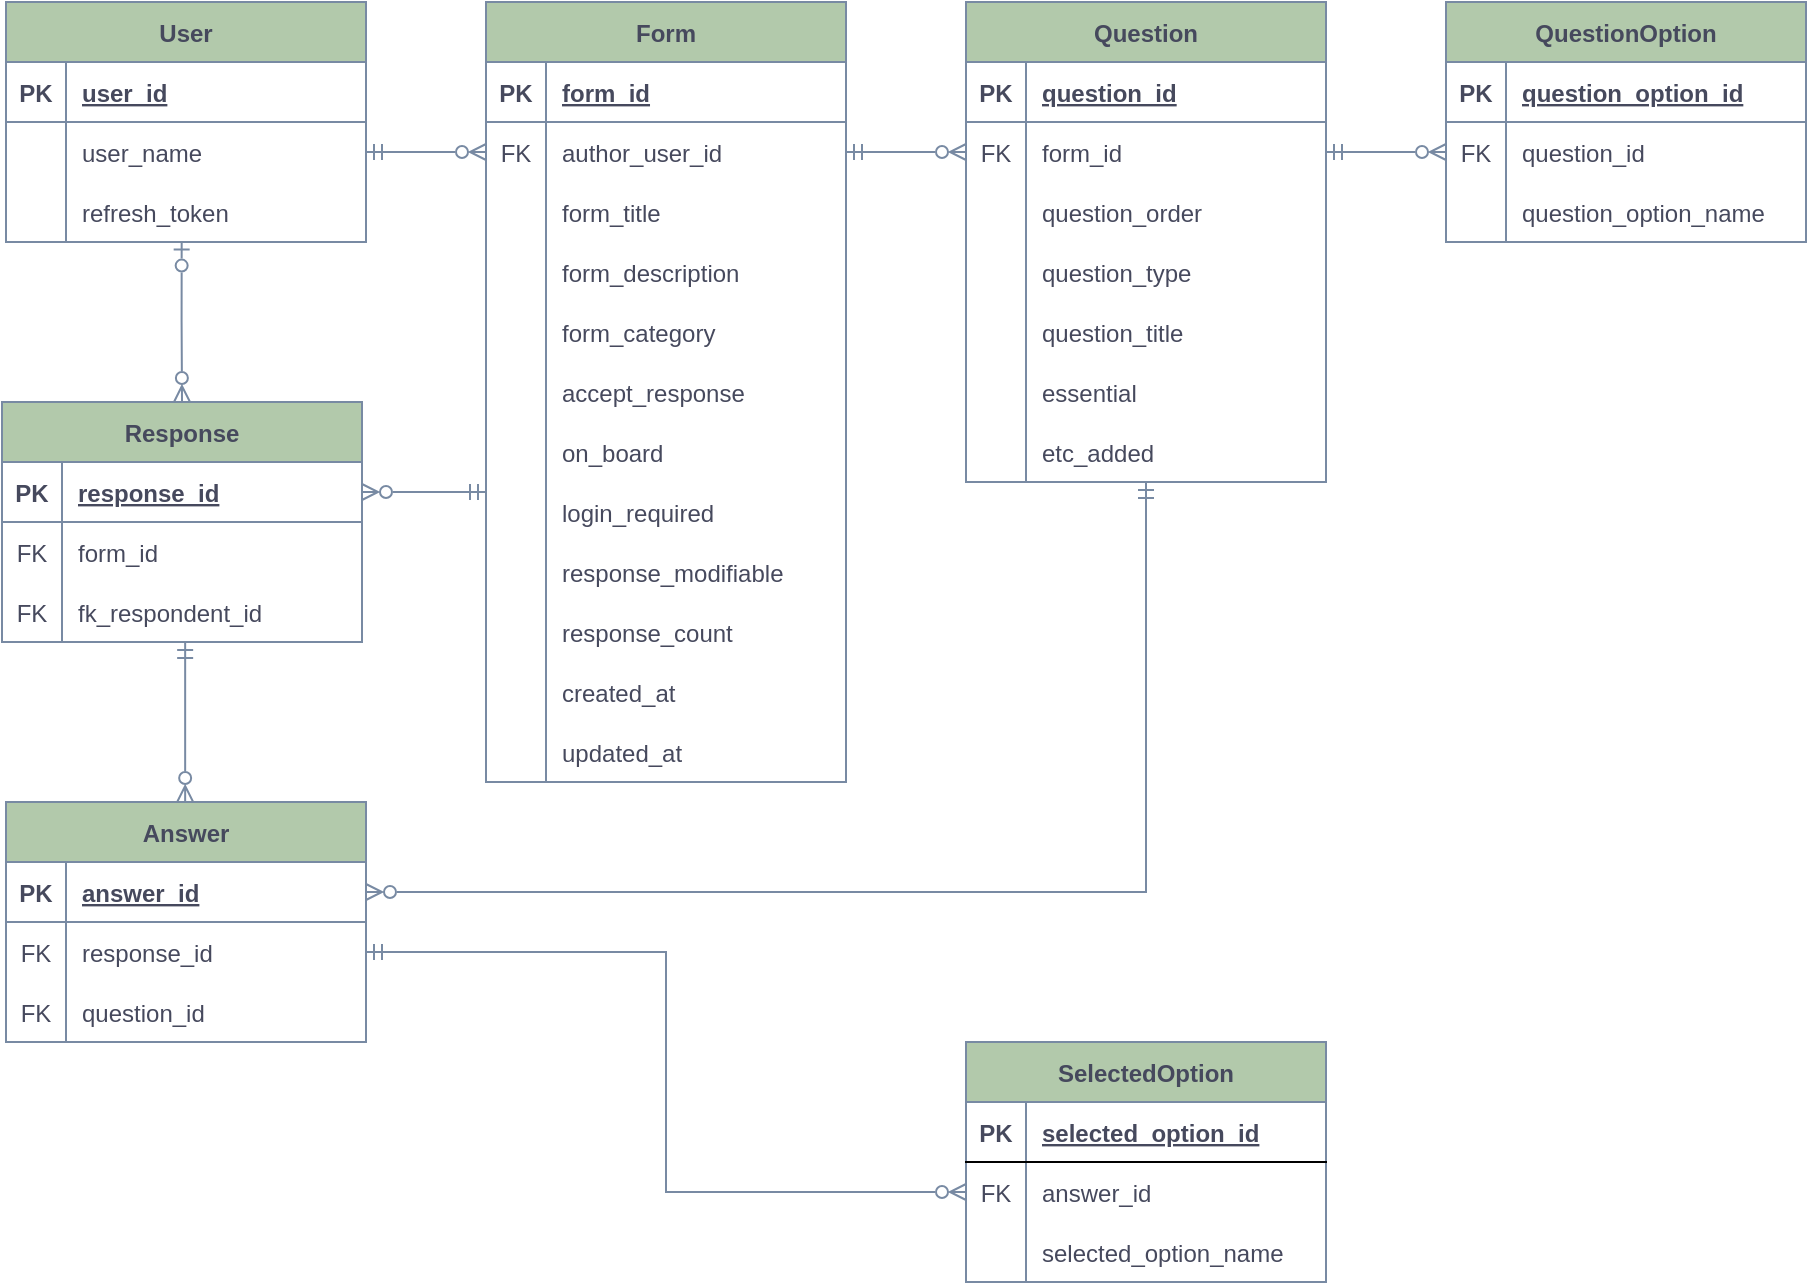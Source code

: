 <mxfile version="20.8.20" type="github">
  <diagram name="Page-1" id="2ca16b54-16f6-2749-3443-fa8db7711227">
    <mxGraphModel dx="1362" dy="775" grid="1" gridSize="10" guides="1" tooltips="1" connect="1" arrows="1" fold="1" page="1" pageScale="1" pageWidth="1100" pageHeight="850" background="none" math="0" shadow="0">
      <root>
        <mxCell id="0" />
        <mxCell id="1" parent="0" />
        <mxCell id="H4lN4WxJACJM9qVVVF7Y-41" value="User" style="shape=table;startSize=30;container=1;collapsible=1;childLayout=tableLayout;fixedRows=1;rowLines=0;fontStyle=1;align=center;resizeLast=1;strokeColor=#788AA3;fontColor=#46495D;fillColor=#B2C9AB;labelBackgroundColor=none;" parent="1" vertex="1">
          <mxGeometry x="40" y="40" width="180" height="120" as="geometry" />
        </mxCell>
        <mxCell id="H4lN4WxJACJM9qVVVF7Y-42" value="" style="shape=tableRow;horizontal=0;startSize=0;swimlaneHead=0;swimlaneBody=0;fillColor=none;collapsible=0;dropTarget=0;points=[[0,0.5],[1,0.5]];portConstraint=eastwest;top=0;left=0;right=0;bottom=1;strokeColor=#788AA3;fontColor=#46495D;labelBackgroundColor=none;" parent="H4lN4WxJACJM9qVVVF7Y-41" vertex="1">
          <mxGeometry y="30" width="180" height="30" as="geometry" />
        </mxCell>
        <mxCell id="H4lN4WxJACJM9qVVVF7Y-43" value="PK" style="shape=partialRectangle;connectable=0;fillColor=none;top=0;left=0;bottom=0;right=0;fontStyle=1;overflow=hidden;strokeColor=#788AA3;fontColor=#46495D;labelBackgroundColor=none;" parent="H4lN4WxJACJM9qVVVF7Y-42" vertex="1">
          <mxGeometry width="30" height="30" as="geometry">
            <mxRectangle width="30" height="30" as="alternateBounds" />
          </mxGeometry>
        </mxCell>
        <mxCell id="H4lN4WxJACJM9qVVVF7Y-44" value="user_id" style="shape=partialRectangle;connectable=0;fillColor=none;top=0;left=0;bottom=0;right=0;align=left;spacingLeft=6;fontStyle=5;overflow=hidden;strokeColor=#788AA3;fontColor=#46495D;labelBackgroundColor=none;" parent="H4lN4WxJACJM9qVVVF7Y-42" vertex="1">
          <mxGeometry x="30" width="150" height="30" as="geometry">
            <mxRectangle width="150" height="30" as="alternateBounds" />
          </mxGeometry>
        </mxCell>
        <mxCell id="H4lN4WxJACJM9qVVVF7Y-45" value="" style="shape=tableRow;horizontal=0;startSize=0;swimlaneHead=0;swimlaneBody=0;fillColor=none;collapsible=0;dropTarget=0;points=[[0,0.5],[1,0.5]];portConstraint=eastwest;top=0;left=0;right=0;bottom=0;strokeColor=#788AA3;fontColor=#46495D;labelBackgroundColor=none;" parent="H4lN4WxJACJM9qVVVF7Y-41" vertex="1">
          <mxGeometry y="60" width="180" height="30" as="geometry" />
        </mxCell>
        <mxCell id="H4lN4WxJACJM9qVVVF7Y-46" value="" style="shape=partialRectangle;connectable=0;fillColor=none;top=0;left=0;bottom=0;right=0;editable=1;overflow=hidden;strokeColor=#788AA3;fontColor=#46495D;labelBackgroundColor=none;" parent="H4lN4WxJACJM9qVVVF7Y-45" vertex="1">
          <mxGeometry width="30" height="30" as="geometry">
            <mxRectangle width="30" height="30" as="alternateBounds" />
          </mxGeometry>
        </mxCell>
        <mxCell id="H4lN4WxJACJM9qVVVF7Y-47" value="user_name" style="shape=partialRectangle;connectable=0;fillColor=none;top=0;left=0;bottom=0;right=0;align=left;spacingLeft=6;overflow=hidden;strokeColor=#788AA3;fontColor=#46495D;labelBackgroundColor=none;" parent="H4lN4WxJACJM9qVVVF7Y-45" vertex="1">
          <mxGeometry x="30" width="150" height="30" as="geometry">
            <mxRectangle width="150" height="30" as="alternateBounds" />
          </mxGeometry>
        </mxCell>
        <mxCell id="H4lN4WxJACJM9qVVVF7Y-48" value="" style="shape=tableRow;horizontal=0;startSize=0;swimlaneHead=0;swimlaneBody=0;fillColor=none;collapsible=0;dropTarget=0;points=[[0,0.5],[1,0.5]];portConstraint=eastwest;top=0;left=0;right=0;bottom=0;strokeColor=#788AA3;fontColor=#46495D;labelBackgroundColor=none;" parent="H4lN4WxJACJM9qVVVF7Y-41" vertex="1">
          <mxGeometry y="90" width="180" height="30" as="geometry" />
        </mxCell>
        <mxCell id="H4lN4WxJACJM9qVVVF7Y-49" value="" style="shape=partialRectangle;connectable=0;fillColor=none;top=0;left=0;bottom=0;right=0;editable=1;overflow=hidden;strokeColor=#788AA3;fontColor=#46495D;labelBackgroundColor=none;" parent="H4lN4WxJACJM9qVVVF7Y-48" vertex="1">
          <mxGeometry width="30" height="30" as="geometry">
            <mxRectangle width="30" height="30" as="alternateBounds" />
          </mxGeometry>
        </mxCell>
        <mxCell id="H4lN4WxJACJM9qVVVF7Y-50" value="refresh_token" style="shape=partialRectangle;connectable=0;fillColor=none;top=0;left=0;bottom=0;right=0;align=left;spacingLeft=6;overflow=hidden;strokeColor=#788AA3;fontColor=#46495D;labelBackgroundColor=none;" parent="H4lN4WxJACJM9qVVVF7Y-48" vertex="1">
          <mxGeometry x="30" width="150" height="30" as="geometry">
            <mxRectangle width="150" height="30" as="alternateBounds" />
          </mxGeometry>
        </mxCell>
        <mxCell id="H4lN4WxJACJM9qVVVF7Y-60" value="Form" style="shape=table;startSize=30;container=1;collapsible=1;childLayout=tableLayout;fixedRows=1;rowLines=0;fontStyle=1;align=center;resizeLast=1;strokeColor=#788AA3;fontColor=#46495D;fillColor=#B2C9AB;labelBackgroundColor=none;" parent="1" vertex="1">
          <mxGeometry x="280" y="40" width="180" height="390" as="geometry" />
        </mxCell>
        <mxCell id="H4lN4WxJACJM9qVVVF7Y-61" value="" style="shape=tableRow;horizontal=0;startSize=0;swimlaneHead=0;swimlaneBody=0;fillColor=none;collapsible=0;dropTarget=0;points=[[0,0.5],[1,0.5]];portConstraint=eastwest;top=0;left=0;right=0;bottom=1;strokeColor=#788AA3;fontColor=#46495D;labelBackgroundColor=none;" parent="H4lN4WxJACJM9qVVVF7Y-60" vertex="1">
          <mxGeometry y="30" width="180" height="30" as="geometry" />
        </mxCell>
        <mxCell id="H4lN4WxJACJM9qVVVF7Y-62" value="PK" style="shape=partialRectangle;connectable=0;fillColor=none;top=0;left=0;bottom=0;right=0;fontStyle=1;overflow=hidden;strokeColor=#788AA3;fontColor=#46495D;labelBackgroundColor=none;" parent="H4lN4WxJACJM9qVVVF7Y-61" vertex="1">
          <mxGeometry width="30" height="30" as="geometry">
            <mxRectangle width="30" height="30" as="alternateBounds" />
          </mxGeometry>
        </mxCell>
        <mxCell id="H4lN4WxJACJM9qVVVF7Y-63" value="form_id" style="shape=partialRectangle;connectable=0;fillColor=none;top=0;left=0;bottom=0;right=0;align=left;spacingLeft=6;fontStyle=5;overflow=hidden;strokeColor=#788AA3;fontColor=#46495D;labelBackgroundColor=none;" parent="H4lN4WxJACJM9qVVVF7Y-61" vertex="1">
          <mxGeometry x="30" width="150" height="30" as="geometry">
            <mxRectangle width="150" height="30" as="alternateBounds" />
          </mxGeometry>
        </mxCell>
        <mxCell id="H4lN4WxJACJM9qVVVF7Y-64" value="" style="shape=tableRow;horizontal=0;startSize=0;swimlaneHead=0;swimlaneBody=0;fillColor=none;collapsible=0;dropTarget=0;points=[[0,0.5],[1,0.5]];portConstraint=eastwest;top=0;left=0;right=0;bottom=0;strokeColor=#788AA3;fontColor=#46495D;labelBackgroundColor=none;" parent="H4lN4WxJACJM9qVVVF7Y-60" vertex="1">
          <mxGeometry y="60" width="180" height="30" as="geometry" />
        </mxCell>
        <mxCell id="H4lN4WxJACJM9qVVVF7Y-65" value="FK" style="shape=partialRectangle;connectable=0;fillColor=none;top=0;left=0;bottom=0;right=0;editable=1;overflow=hidden;strokeColor=#788AA3;fontColor=#46495D;labelBackgroundColor=none;" parent="H4lN4WxJACJM9qVVVF7Y-64" vertex="1">
          <mxGeometry width="30" height="30" as="geometry">
            <mxRectangle width="30" height="30" as="alternateBounds" />
          </mxGeometry>
        </mxCell>
        <mxCell id="H4lN4WxJACJM9qVVVF7Y-66" value="author_user_id" style="shape=partialRectangle;connectable=0;fillColor=none;top=0;left=0;bottom=0;right=0;align=left;spacingLeft=6;overflow=hidden;strokeColor=#788AA3;fontColor=#46495D;labelBackgroundColor=none;" parent="H4lN4WxJACJM9qVVVF7Y-64" vertex="1">
          <mxGeometry x="30" width="150" height="30" as="geometry">
            <mxRectangle width="150" height="30" as="alternateBounds" />
          </mxGeometry>
        </mxCell>
        <mxCell id="H4lN4WxJACJM9qVVVF7Y-67" value="" style="shape=tableRow;horizontal=0;startSize=0;swimlaneHead=0;swimlaneBody=0;fillColor=none;collapsible=0;dropTarget=0;points=[[0,0.5],[1,0.5]];portConstraint=eastwest;top=0;left=0;right=0;bottom=0;strokeColor=#788AA3;fontColor=#46495D;labelBackgroundColor=none;" parent="H4lN4WxJACJM9qVVVF7Y-60" vertex="1">
          <mxGeometry y="90" width="180" height="30" as="geometry" />
        </mxCell>
        <mxCell id="H4lN4WxJACJM9qVVVF7Y-68" value="" style="shape=partialRectangle;connectable=0;fillColor=none;top=0;left=0;bottom=0;right=0;editable=1;overflow=hidden;strokeColor=#788AA3;fontColor=#46495D;labelBackgroundColor=none;" parent="H4lN4WxJACJM9qVVVF7Y-67" vertex="1">
          <mxGeometry width="30" height="30" as="geometry">
            <mxRectangle width="30" height="30" as="alternateBounds" />
          </mxGeometry>
        </mxCell>
        <mxCell id="H4lN4WxJACJM9qVVVF7Y-69" value="form_title" style="shape=partialRectangle;connectable=0;fillColor=none;top=0;left=0;bottom=0;right=0;align=left;spacingLeft=6;overflow=hidden;strokeColor=#788AA3;fontColor=#46495D;labelBackgroundColor=none;" parent="H4lN4WxJACJM9qVVVF7Y-67" vertex="1">
          <mxGeometry x="30" width="150" height="30" as="geometry">
            <mxRectangle width="150" height="30" as="alternateBounds" />
          </mxGeometry>
        </mxCell>
        <mxCell id="H4lN4WxJACJM9qVVVF7Y-70" value="" style="shape=tableRow;horizontal=0;startSize=0;swimlaneHead=0;swimlaneBody=0;fillColor=none;collapsible=0;dropTarget=0;points=[[0,0.5],[1,0.5]];portConstraint=eastwest;top=0;left=0;right=0;bottom=0;strokeColor=#788AA3;fontColor=#46495D;labelBackgroundColor=none;" parent="H4lN4WxJACJM9qVVVF7Y-60" vertex="1">
          <mxGeometry y="120" width="180" height="30" as="geometry" />
        </mxCell>
        <mxCell id="H4lN4WxJACJM9qVVVF7Y-71" value="" style="shape=partialRectangle;connectable=0;fillColor=none;top=0;left=0;bottom=0;right=0;editable=1;overflow=hidden;strokeColor=#788AA3;fontColor=#46495D;labelBackgroundColor=none;" parent="H4lN4WxJACJM9qVVVF7Y-70" vertex="1">
          <mxGeometry width="30" height="30" as="geometry">
            <mxRectangle width="30" height="30" as="alternateBounds" />
          </mxGeometry>
        </mxCell>
        <mxCell id="H4lN4WxJACJM9qVVVF7Y-72" value="form_description" style="shape=partialRectangle;connectable=0;fillColor=none;top=0;left=0;bottom=0;right=0;align=left;spacingLeft=6;overflow=hidden;strokeColor=#788AA3;fontColor=#46495D;labelBackgroundColor=none;" parent="H4lN4WxJACJM9qVVVF7Y-70" vertex="1">
          <mxGeometry x="30" width="150" height="30" as="geometry">
            <mxRectangle width="150" height="30" as="alternateBounds" />
          </mxGeometry>
        </mxCell>
        <mxCell id="H4lN4WxJACJM9qVVVF7Y-77" value="" style="shape=tableRow;horizontal=0;startSize=0;swimlaneHead=0;swimlaneBody=0;fillColor=none;collapsible=0;dropTarget=0;points=[[0,0.5],[1,0.5]];portConstraint=eastwest;top=0;left=0;right=0;bottom=0;strokeColor=#788AA3;fontColor=#46495D;labelBackgroundColor=none;" parent="H4lN4WxJACJM9qVVVF7Y-60" vertex="1">
          <mxGeometry y="150" width="180" height="30" as="geometry" />
        </mxCell>
        <mxCell id="H4lN4WxJACJM9qVVVF7Y-78" value="" style="shape=partialRectangle;connectable=0;fillColor=none;top=0;left=0;bottom=0;right=0;fontStyle=0;overflow=hidden;strokeColor=#788AA3;fontColor=#46495D;labelBackgroundColor=none;" parent="H4lN4WxJACJM9qVVVF7Y-77" vertex="1">
          <mxGeometry width="30" height="30" as="geometry">
            <mxRectangle width="30" height="30" as="alternateBounds" />
          </mxGeometry>
        </mxCell>
        <mxCell id="H4lN4WxJACJM9qVVVF7Y-79" value="form_category" style="shape=partialRectangle;connectable=0;fillColor=none;top=0;left=0;bottom=0;right=0;align=left;spacingLeft=6;fontStyle=0;overflow=hidden;strokeColor=#788AA3;fontColor=#46495D;labelBackgroundColor=none;" parent="H4lN4WxJACJM9qVVVF7Y-77" vertex="1">
          <mxGeometry x="30" width="150" height="30" as="geometry">
            <mxRectangle width="150" height="30" as="alternateBounds" />
          </mxGeometry>
        </mxCell>
        <mxCell id="H4lN4WxJACJM9qVVVF7Y-81" value="" style="shape=tableRow;horizontal=0;startSize=0;swimlaneHead=0;swimlaneBody=0;fillColor=none;collapsible=0;dropTarget=0;points=[[0,0.5],[1,0.5]];portConstraint=eastwest;top=0;left=0;right=0;bottom=0;strokeColor=#788AA3;fontColor=#46495D;labelBackgroundColor=none;" parent="H4lN4WxJACJM9qVVVF7Y-60" vertex="1">
          <mxGeometry y="180" width="180" height="30" as="geometry" />
        </mxCell>
        <mxCell id="H4lN4WxJACJM9qVVVF7Y-82" value="" style="shape=partialRectangle;connectable=0;fillColor=none;top=0;left=0;bottom=0;right=0;fontStyle=0;overflow=hidden;strokeColor=#788AA3;fontColor=#46495D;labelBackgroundColor=none;" parent="H4lN4WxJACJM9qVVVF7Y-81" vertex="1">
          <mxGeometry width="30" height="30" as="geometry">
            <mxRectangle width="30" height="30" as="alternateBounds" />
          </mxGeometry>
        </mxCell>
        <mxCell id="H4lN4WxJACJM9qVVVF7Y-83" value="accept_response" style="shape=partialRectangle;connectable=0;fillColor=none;top=0;left=0;bottom=0;right=0;align=left;spacingLeft=6;fontStyle=0;overflow=hidden;strokeColor=#788AA3;fontColor=#46495D;labelBackgroundColor=none;" parent="H4lN4WxJACJM9qVVVF7Y-81" vertex="1">
          <mxGeometry x="30" width="150" height="30" as="geometry">
            <mxRectangle width="150" height="30" as="alternateBounds" />
          </mxGeometry>
        </mxCell>
        <mxCell id="H4lN4WxJACJM9qVVVF7Y-85" value="" style="shape=tableRow;horizontal=0;startSize=0;swimlaneHead=0;swimlaneBody=0;fillColor=none;collapsible=0;dropTarget=0;points=[[0,0.5],[1,0.5]];portConstraint=eastwest;top=0;left=0;right=0;bottom=0;strokeColor=#788AA3;fontColor=#46495D;labelBackgroundColor=none;" parent="H4lN4WxJACJM9qVVVF7Y-60" vertex="1">
          <mxGeometry y="210" width="180" height="30" as="geometry" />
        </mxCell>
        <mxCell id="H4lN4WxJACJM9qVVVF7Y-86" value="" style="shape=partialRectangle;connectable=0;fillColor=none;top=0;left=0;bottom=0;right=0;fontStyle=0;overflow=hidden;strokeColor=#788AA3;fontColor=#46495D;labelBackgroundColor=none;" parent="H4lN4WxJACJM9qVVVF7Y-85" vertex="1">
          <mxGeometry width="30" height="30" as="geometry">
            <mxRectangle width="30" height="30" as="alternateBounds" />
          </mxGeometry>
        </mxCell>
        <mxCell id="H4lN4WxJACJM9qVVVF7Y-87" value="on_board" style="shape=partialRectangle;connectable=0;fillColor=none;top=0;left=0;bottom=0;right=0;align=left;spacingLeft=6;fontStyle=0;overflow=hidden;strokeColor=#788AA3;fontColor=#46495D;labelBackgroundColor=none;" parent="H4lN4WxJACJM9qVVVF7Y-85" vertex="1">
          <mxGeometry x="30" width="150" height="30" as="geometry">
            <mxRectangle width="150" height="30" as="alternateBounds" />
          </mxGeometry>
        </mxCell>
        <mxCell id="H4lN4WxJACJM9qVVVF7Y-89" value="" style="shape=tableRow;horizontal=0;startSize=0;swimlaneHead=0;swimlaneBody=0;fillColor=none;collapsible=0;dropTarget=0;points=[[0,0.5],[1,0.5]];portConstraint=eastwest;top=0;left=0;right=0;bottom=0;strokeColor=#788AA3;fontColor=#46495D;labelBackgroundColor=none;" parent="H4lN4WxJACJM9qVVVF7Y-60" vertex="1">
          <mxGeometry y="240" width="180" height="30" as="geometry" />
        </mxCell>
        <mxCell id="H4lN4WxJACJM9qVVVF7Y-90" value="" style="shape=partialRectangle;connectable=0;fillColor=none;top=0;left=0;bottom=0;right=0;fontStyle=0;overflow=hidden;strokeColor=#788AA3;fontColor=#46495D;labelBackgroundColor=none;" parent="H4lN4WxJACJM9qVVVF7Y-89" vertex="1">
          <mxGeometry width="30" height="30" as="geometry">
            <mxRectangle width="30" height="30" as="alternateBounds" />
          </mxGeometry>
        </mxCell>
        <mxCell id="H4lN4WxJACJM9qVVVF7Y-91" value="login_required" style="shape=partialRectangle;connectable=0;fillColor=none;top=0;left=0;bottom=0;right=0;align=left;spacingLeft=6;fontStyle=0;overflow=hidden;strokeColor=#788AA3;fontColor=#46495D;labelBackgroundColor=none;" parent="H4lN4WxJACJM9qVVVF7Y-89" vertex="1">
          <mxGeometry x="30" width="150" height="30" as="geometry">
            <mxRectangle width="150" height="30" as="alternateBounds" />
          </mxGeometry>
        </mxCell>
        <mxCell id="H4lN4WxJACJM9qVVVF7Y-93" value="" style="shape=tableRow;horizontal=0;startSize=0;swimlaneHead=0;swimlaneBody=0;fillColor=none;collapsible=0;dropTarget=0;points=[[0,0.5],[1,0.5]];portConstraint=eastwest;top=0;left=0;right=0;bottom=0;strokeColor=#788AA3;fontColor=#46495D;labelBackgroundColor=none;" parent="H4lN4WxJACJM9qVVVF7Y-60" vertex="1">
          <mxGeometry y="270" width="180" height="30" as="geometry" />
        </mxCell>
        <mxCell id="H4lN4WxJACJM9qVVVF7Y-94" value="" style="shape=partialRectangle;connectable=0;fillColor=none;top=0;left=0;bottom=0;right=0;fontStyle=0;overflow=hidden;strokeColor=#788AA3;fontColor=#46495D;labelBackgroundColor=none;" parent="H4lN4WxJACJM9qVVVF7Y-93" vertex="1">
          <mxGeometry width="30" height="30" as="geometry">
            <mxRectangle width="30" height="30" as="alternateBounds" />
          </mxGeometry>
        </mxCell>
        <mxCell id="H4lN4WxJACJM9qVVVF7Y-95" value="response_modifiable" style="shape=partialRectangle;connectable=0;fillColor=none;top=0;left=0;bottom=0;right=0;align=left;spacingLeft=6;fontStyle=0;overflow=hidden;strokeColor=#788AA3;fontColor=#46495D;labelBackgroundColor=none;" parent="H4lN4WxJACJM9qVVVF7Y-93" vertex="1">
          <mxGeometry x="30" width="150" height="30" as="geometry">
            <mxRectangle width="150" height="30" as="alternateBounds" />
          </mxGeometry>
        </mxCell>
        <mxCell id="H4lN4WxJACJM9qVVVF7Y-97" value="" style="shape=tableRow;horizontal=0;startSize=0;swimlaneHead=0;swimlaneBody=0;fillColor=none;collapsible=0;dropTarget=0;points=[[0,0.5],[1,0.5]];portConstraint=eastwest;top=0;left=0;right=0;bottom=0;strokeColor=#788AA3;fontColor=#46495D;labelBackgroundColor=none;" parent="H4lN4WxJACJM9qVVVF7Y-60" vertex="1">
          <mxGeometry y="300" width="180" height="30" as="geometry" />
        </mxCell>
        <mxCell id="H4lN4WxJACJM9qVVVF7Y-98" value="" style="shape=partialRectangle;connectable=0;fillColor=none;top=0;left=0;bottom=0;right=0;fontStyle=0;overflow=hidden;strokeColor=#788AA3;fontColor=#46495D;labelBackgroundColor=none;" parent="H4lN4WxJACJM9qVVVF7Y-97" vertex="1">
          <mxGeometry width="30" height="30" as="geometry">
            <mxRectangle width="30" height="30" as="alternateBounds" />
          </mxGeometry>
        </mxCell>
        <mxCell id="H4lN4WxJACJM9qVVVF7Y-99" value="response_count" style="shape=partialRectangle;connectable=0;fillColor=none;top=0;left=0;bottom=0;right=0;align=left;spacingLeft=6;fontStyle=0;overflow=hidden;strokeColor=#788AA3;fontColor=#46495D;labelBackgroundColor=none;" parent="H4lN4WxJACJM9qVVVF7Y-97" vertex="1">
          <mxGeometry x="30" width="150" height="30" as="geometry">
            <mxRectangle width="150" height="30" as="alternateBounds" />
          </mxGeometry>
        </mxCell>
        <mxCell id="H4lN4WxJACJM9qVVVF7Y-101" value="" style="shape=tableRow;horizontal=0;startSize=0;swimlaneHead=0;swimlaneBody=0;fillColor=none;collapsible=0;dropTarget=0;points=[[0,0.5],[1,0.5]];portConstraint=eastwest;top=0;left=0;right=0;bottom=0;strokeColor=#788AA3;fontColor=#46495D;labelBackgroundColor=none;" parent="H4lN4WxJACJM9qVVVF7Y-60" vertex="1">
          <mxGeometry y="330" width="180" height="30" as="geometry" />
        </mxCell>
        <mxCell id="H4lN4WxJACJM9qVVVF7Y-102" value="" style="shape=partialRectangle;connectable=0;fillColor=none;top=0;left=0;bottom=0;right=0;fontStyle=0;overflow=hidden;strokeColor=#788AA3;fontColor=#46495D;labelBackgroundColor=none;" parent="H4lN4WxJACJM9qVVVF7Y-101" vertex="1">
          <mxGeometry width="30" height="30" as="geometry">
            <mxRectangle width="30" height="30" as="alternateBounds" />
          </mxGeometry>
        </mxCell>
        <mxCell id="H4lN4WxJACJM9qVVVF7Y-103" value="created_at" style="shape=partialRectangle;connectable=0;fillColor=none;top=0;left=0;bottom=0;right=0;align=left;spacingLeft=6;fontStyle=0;overflow=hidden;strokeColor=#788AA3;fontColor=#46495D;labelBackgroundColor=none;" parent="H4lN4WxJACJM9qVVVF7Y-101" vertex="1">
          <mxGeometry x="30" width="150" height="30" as="geometry">
            <mxRectangle width="150" height="30" as="alternateBounds" />
          </mxGeometry>
        </mxCell>
        <mxCell id="H4lN4WxJACJM9qVVVF7Y-105" value="" style="shape=tableRow;horizontal=0;startSize=0;swimlaneHead=0;swimlaneBody=0;fillColor=none;collapsible=0;dropTarget=0;points=[[0,0.5],[1,0.5]];portConstraint=eastwest;top=0;left=0;right=0;bottom=0;strokeColor=#788AA3;fontColor=#46495D;labelBackgroundColor=none;" parent="H4lN4WxJACJM9qVVVF7Y-60" vertex="1">
          <mxGeometry y="360" width="180" height="30" as="geometry" />
        </mxCell>
        <mxCell id="H4lN4WxJACJM9qVVVF7Y-106" value="" style="shape=partialRectangle;connectable=0;fillColor=none;top=0;left=0;bottom=0;right=0;fontStyle=0;overflow=hidden;strokeColor=#788AA3;fontColor=#46495D;labelBackgroundColor=none;" parent="H4lN4WxJACJM9qVVVF7Y-105" vertex="1">
          <mxGeometry width="30" height="30" as="geometry">
            <mxRectangle width="30" height="30" as="alternateBounds" />
          </mxGeometry>
        </mxCell>
        <mxCell id="H4lN4WxJACJM9qVVVF7Y-107" value="updated_at" style="shape=partialRectangle;connectable=0;fillColor=none;top=0;left=0;bottom=0;right=0;align=left;spacingLeft=6;fontStyle=0;overflow=hidden;strokeColor=#788AA3;fontColor=#46495D;labelBackgroundColor=none;" parent="H4lN4WxJACJM9qVVVF7Y-105" vertex="1">
          <mxGeometry x="30" width="150" height="30" as="geometry">
            <mxRectangle width="150" height="30" as="alternateBounds" />
          </mxGeometry>
        </mxCell>
        <mxCell id="H4lN4WxJACJM9qVVVF7Y-108" value="Question" style="shape=table;startSize=30;container=1;collapsible=1;childLayout=tableLayout;fixedRows=1;rowLines=0;fontStyle=1;align=center;resizeLast=1;strokeColor=#788AA3;fontColor=#46495D;fillColor=#B2C9AB;labelBackgroundColor=none;" parent="1" vertex="1">
          <mxGeometry x="520" y="40" width="180" height="240" as="geometry" />
        </mxCell>
        <mxCell id="H4lN4WxJACJM9qVVVF7Y-109" value="" style="shape=tableRow;horizontal=0;startSize=0;swimlaneHead=0;swimlaneBody=0;fillColor=none;collapsible=0;dropTarget=0;points=[[0,0.5],[1,0.5]];portConstraint=eastwest;top=0;left=0;right=0;bottom=1;strokeColor=#788AA3;fontColor=#46495D;labelBackgroundColor=none;" parent="H4lN4WxJACJM9qVVVF7Y-108" vertex="1">
          <mxGeometry y="30" width="180" height="30" as="geometry" />
        </mxCell>
        <mxCell id="H4lN4WxJACJM9qVVVF7Y-110" value="PK" style="shape=partialRectangle;connectable=0;fillColor=none;top=0;left=0;bottom=0;right=0;fontStyle=1;overflow=hidden;strokeColor=#788AA3;fontColor=#46495D;labelBackgroundColor=none;" parent="H4lN4WxJACJM9qVVVF7Y-109" vertex="1">
          <mxGeometry width="30" height="30" as="geometry">
            <mxRectangle width="30" height="30" as="alternateBounds" />
          </mxGeometry>
        </mxCell>
        <mxCell id="H4lN4WxJACJM9qVVVF7Y-111" value="question_id" style="shape=partialRectangle;connectable=0;fillColor=none;top=0;left=0;bottom=0;right=0;align=left;spacingLeft=6;fontStyle=5;overflow=hidden;strokeColor=#788AA3;fontColor=#46495D;labelBackgroundColor=none;" parent="H4lN4WxJACJM9qVVVF7Y-109" vertex="1">
          <mxGeometry x="30" width="150" height="30" as="geometry">
            <mxRectangle width="150" height="30" as="alternateBounds" />
          </mxGeometry>
        </mxCell>
        <mxCell id="H4lN4WxJACJM9qVVVF7Y-112" value="" style="shape=tableRow;horizontal=0;startSize=0;swimlaneHead=0;swimlaneBody=0;fillColor=none;collapsible=0;dropTarget=0;points=[[0,0.5],[1,0.5]];portConstraint=eastwest;top=0;left=0;right=0;bottom=0;strokeColor=#788AA3;fontColor=#46495D;labelBackgroundColor=none;" parent="H4lN4WxJACJM9qVVVF7Y-108" vertex="1">
          <mxGeometry y="60" width="180" height="30" as="geometry" />
        </mxCell>
        <mxCell id="H4lN4WxJACJM9qVVVF7Y-113" value="FK" style="shape=partialRectangle;connectable=0;fillColor=none;top=0;left=0;bottom=0;right=0;editable=1;overflow=hidden;strokeColor=#788AA3;fontColor=#46495D;labelBackgroundColor=none;" parent="H4lN4WxJACJM9qVVVF7Y-112" vertex="1">
          <mxGeometry width="30" height="30" as="geometry">
            <mxRectangle width="30" height="30" as="alternateBounds" />
          </mxGeometry>
        </mxCell>
        <mxCell id="H4lN4WxJACJM9qVVVF7Y-114" value="form_id" style="shape=partialRectangle;connectable=0;fillColor=none;top=0;left=0;bottom=0;right=0;align=left;spacingLeft=6;overflow=hidden;strokeColor=#788AA3;fontColor=#46495D;labelBackgroundColor=none;" parent="H4lN4WxJACJM9qVVVF7Y-112" vertex="1">
          <mxGeometry x="30" width="150" height="30" as="geometry">
            <mxRectangle width="150" height="30" as="alternateBounds" />
          </mxGeometry>
        </mxCell>
        <mxCell id="H4lN4WxJACJM9qVVVF7Y-115" value="" style="shape=tableRow;horizontal=0;startSize=0;swimlaneHead=0;swimlaneBody=0;fillColor=none;collapsible=0;dropTarget=0;points=[[0,0.5],[1,0.5]];portConstraint=eastwest;top=0;left=0;right=0;bottom=0;strokeColor=#788AA3;fontColor=#46495D;labelBackgroundColor=none;" parent="H4lN4WxJACJM9qVVVF7Y-108" vertex="1">
          <mxGeometry y="90" width="180" height="30" as="geometry" />
        </mxCell>
        <mxCell id="H4lN4WxJACJM9qVVVF7Y-116" value="" style="shape=partialRectangle;connectable=0;fillColor=none;top=0;left=0;bottom=0;right=0;editable=1;overflow=hidden;strokeColor=#788AA3;fontColor=#46495D;labelBackgroundColor=none;" parent="H4lN4WxJACJM9qVVVF7Y-115" vertex="1">
          <mxGeometry width="30" height="30" as="geometry">
            <mxRectangle width="30" height="30" as="alternateBounds" />
          </mxGeometry>
        </mxCell>
        <mxCell id="H4lN4WxJACJM9qVVVF7Y-117" value="question_order" style="shape=partialRectangle;connectable=0;fillColor=none;top=0;left=0;bottom=0;right=0;align=left;spacingLeft=6;overflow=hidden;strokeColor=#788AA3;fontColor=#46495D;labelBackgroundColor=none;" parent="H4lN4WxJACJM9qVVVF7Y-115" vertex="1">
          <mxGeometry x="30" width="150" height="30" as="geometry">
            <mxRectangle width="150" height="30" as="alternateBounds" />
          </mxGeometry>
        </mxCell>
        <mxCell id="H4lN4WxJACJM9qVVVF7Y-118" value="" style="shape=tableRow;horizontal=0;startSize=0;swimlaneHead=0;swimlaneBody=0;fillColor=none;collapsible=0;dropTarget=0;points=[[0,0.5],[1,0.5]];portConstraint=eastwest;top=0;left=0;right=0;bottom=0;strokeColor=#788AA3;fontColor=#46495D;labelBackgroundColor=none;" parent="H4lN4WxJACJM9qVVVF7Y-108" vertex="1">
          <mxGeometry y="120" width="180" height="30" as="geometry" />
        </mxCell>
        <mxCell id="H4lN4WxJACJM9qVVVF7Y-119" value="" style="shape=partialRectangle;connectable=0;fillColor=none;top=0;left=0;bottom=0;right=0;editable=1;overflow=hidden;strokeColor=#788AA3;fontColor=#46495D;labelBackgroundColor=none;" parent="H4lN4WxJACJM9qVVVF7Y-118" vertex="1">
          <mxGeometry width="30" height="30" as="geometry">
            <mxRectangle width="30" height="30" as="alternateBounds" />
          </mxGeometry>
        </mxCell>
        <mxCell id="H4lN4WxJACJM9qVVVF7Y-120" value="question_type" style="shape=partialRectangle;connectable=0;fillColor=none;top=0;left=0;bottom=0;right=0;align=left;spacingLeft=6;overflow=hidden;strokeColor=#788AA3;fontColor=#46495D;labelBackgroundColor=none;" parent="H4lN4WxJACJM9qVVVF7Y-118" vertex="1">
          <mxGeometry x="30" width="150" height="30" as="geometry">
            <mxRectangle width="150" height="30" as="alternateBounds" />
          </mxGeometry>
        </mxCell>
        <mxCell id="H4lN4WxJACJM9qVVVF7Y-125" value="" style="shape=tableRow;horizontal=0;startSize=0;swimlaneHead=0;swimlaneBody=0;fillColor=none;collapsible=0;dropTarget=0;points=[[0,0.5],[1,0.5]];portConstraint=eastwest;top=0;left=0;right=0;bottom=0;strokeColor=#788AA3;fontColor=#46495D;labelBackgroundColor=none;" parent="H4lN4WxJACJM9qVVVF7Y-108" vertex="1">
          <mxGeometry y="150" width="180" height="30" as="geometry" />
        </mxCell>
        <mxCell id="H4lN4WxJACJM9qVVVF7Y-126" value="" style="shape=partialRectangle;connectable=0;fillColor=none;top=0;left=0;bottom=0;right=0;fontStyle=0;overflow=hidden;strokeColor=#788AA3;fontColor=#46495D;labelBackgroundColor=none;" parent="H4lN4WxJACJM9qVVVF7Y-125" vertex="1">
          <mxGeometry width="30" height="30" as="geometry">
            <mxRectangle width="30" height="30" as="alternateBounds" />
          </mxGeometry>
        </mxCell>
        <mxCell id="H4lN4WxJACJM9qVVVF7Y-127" value="question_title" style="shape=partialRectangle;connectable=0;fillColor=none;top=0;left=0;bottom=0;right=0;align=left;spacingLeft=6;fontStyle=0;overflow=hidden;strokeColor=#788AA3;fontColor=#46495D;labelBackgroundColor=none;" parent="H4lN4WxJACJM9qVVVF7Y-125" vertex="1">
          <mxGeometry x="30" width="150" height="30" as="geometry">
            <mxRectangle width="150" height="30" as="alternateBounds" />
          </mxGeometry>
        </mxCell>
        <mxCell id="H4lN4WxJACJM9qVVVF7Y-135" value="" style="shape=tableRow;horizontal=0;startSize=0;swimlaneHead=0;swimlaneBody=0;fillColor=none;collapsible=0;dropTarget=0;points=[[0,0.5],[1,0.5]];portConstraint=eastwest;top=0;left=0;right=0;bottom=0;strokeColor=#788AA3;fontColor=#46495D;labelBackgroundColor=none;" parent="H4lN4WxJACJM9qVVVF7Y-108" vertex="1">
          <mxGeometry y="180" width="180" height="30" as="geometry" />
        </mxCell>
        <mxCell id="H4lN4WxJACJM9qVVVF7Y-136" value="" style="shape=partialRectangle;connectable=0;fillColor=none;top=0;left=0;bottom=0;right=0;fontStyle=0;overflow=hidden;strokeColor=#788AA3;fontColor=#46495D;labelBackgroundColor=none;" parent="H4lN4WxJACJM9qVVVF7Y-135" vertex="1">
          <mxGeometry width="30" height="30" as="geometry">
            <mxRectangle width="30" height="30" as="alternateBounds" />
          </mxGeometry>
        </mxCell>
        <mxCell id="H4lN4WxJACJM9qVVVF7Y-137" value="essential" style="shape=partialRectangle;connectable=0;fillColor=none;top=0;left=0;bottom=0;right=0;align=left;spacingLeft=6;fontStyle=0;overflow=hidden;strokeColor=#788AA3;fontColor=#46495D;labelBackgroundColor=none;" parent="H4lN4WxJACJM9qVVVF7Y-135" vertex="1">
          <mxGeometry x="30" width="150" height="30" as="geometry">
            <mxRectangle width="150" height="30" as="alternateBounds" />
          </mxGeometry>
        </mxCell>
        <mxCell id="H4lN4WxJACJM9qVVVF7Y-139" value="" style="shape=tableRow;horizontal=0;startSize=0;swimlaneHead=0;swimlaneBody=0;fillColor=none;collapsible=0;dropTarget=0;points=[[0,0.5],[1,0.5]];portConstraint=eastwest;top=0;left=0;right=0;bottom=0;strokeColor=#788AA3;fontColor=#46495D;labelBackgroundColor=none;" parent="H4lN4WxJACJM9qVVVF7Y-108" vertex="1">
          <mxGeometry y="210" width="180" height="30" as="geometry" />
        </mxCell>
        <mxCell id="H4lN4WxJACJM9qVVVF7Y-140" value="" style="shape=partialRectangle;connectable=0;fillColor=none;top=0;left=0;bottom=0;right=0;fontStyle=0;overflow=hidden;strokeColor=#788AA3;fontColor=#46495D;labelBackgroundColor=none;" parent="H4lN4WxJACJM9qVVVF7Y-139" vertex="1">
          <mxGeometry width="30" height="30" as="geometry">
            <mxRectangle width="30" height="30" as="alternateBounds" />
          </mxGeometry>
        </mxCell>
        <mxCell id="H4lN4WxJACJM9qVVVF7Y-141" value="etc_added" style="shape=partialRectangle;connectable=0;fillColor=none;top=0;left=0;bottom=0;right=0;align=left;spacingLeft=6;fontStyle=0;overflow=hidden;strokeColor=#788AA3;fontColor=#46495D;labelBackgroundColor=none;" parent="H4lN4WxJACJM9qVVVF7Y-139" vertex="1">
          <mxGeometry x="30" width="150" height="30" as="geometry">
            <mxRectangle width="150" height="30" as="alternateBounds" />
          </mxGeometry>
        </mxCell>
        <mxCell id="H4lN4WxJACJM9qVVVF7Y-142" value="QuestionOption" style="shape=table;startSize=30;container=1;collapsible=1;childLayout=tableLayout;fixedRows=1;rowLines=0;fontStyle=1;align=center;resizeLast=1;strokeColor=#788AA3;fontColor=#46495D;fillColor=#B2C9AB;labelBackgroundColor=none;" parent="1" vertex="1">
          <mxGeometry x="760" y="40" width="180" height="120" as="geometry" />
        </mxCell>
        <mxCell id="MuegiC_I1tibUnvfe0jP-1" value="" style="shape=tableRow;horizontal=0;startSize=0;swimlaneHead=0;swimlaneBody=0;fillColor=none;collapsible=0;dropTarget=0;points=[[0,0.5],[1,0.5]];portConstraint=eastwest;top=0;left=0;right=0;bottom=1;labelBackgroundColor=none;strokeColor=#788AA3;fontColor=#46495D;" parent="H4lN4WxJACJM9qVVVF7Y-142" vertex="1">
          <mxGeometry y="30" width="180" height="30" as="geometry" />
        </mxCell>
        <mxCell id="MuegiC_I1tibUnvfe0jP-2" value="PK" style="shape=partialRectangle;connectable=0;fillColor=none;top=0;left=0;bottom=0;right=0;fontStyle=1;overflow=hidden;fontColor=#46495D;labelBackgroundColor=none;strokeColor=#788AA3;" parent="MuegiC_I1tibUnvfe0jP-1" vertex="1">
          <mxGeometry width="30" height="30" as="geometry">
            <mxRectangle width="30" height="30" as="alternateBounds" />
          </mxGeometry>
        </mxCell>
        <mxCell id="MuegiC_I1tibUnvfe0jP-3" value="question_option_id" style="shape=partialRectangle;connectable=0;fillColor=none;top=0;left=0;bottom=0;right=0;align=left;spacingLeft=6;fontStyle=5;overflow=hidden;fontColor=#46495D;labelBackgroundColor=none;strokeColor=#788AA3;" parent="MuegiC_I1tibUnvfe0jP-1" vertex="1">
          <mxGeometry x="30" width="150" height="30" as="geometry">
            <mxRectangle width="150" height="30" as="alternateBounds" />
          </mxGeometry>
        </mxCell>
        <mxCell id="H4lN4WxJACJM9qVVVF7Y-146" value="" style="shape=tableRow;horizontal=0;startSize=0;swimlaneHead=0;swimlaneBody=0;fillColor=none;collapsible=0;dropTarget=0;points=[[0,0.5],[1,0.5]];portConstraint=eastwest;top=0;left=0;right=0;bottom=0;strokeColor=#788AA3;fontColor=#46495D;labelBackgroundColor=none;" parent="H4lN4WxJACJM9qVVVF7Y-142" vertex="1">
          <mxGeometry y="60" width="180" height="30" as="geometry" />
        </mxCell>
        <mxCell id="H4lN4WxJACJM9qVVVF7Y-147" value="FK" style="shape=partialRectangle;connectable=0;fillColor=none;top=0;left=0;bottom=0;right=0;editable=1;overflow=hidden;strokeColor=#788AA3;fontColor=#46495D;labelBackgroundColor=none;" parent="H4lN4WxJACJM9qVVVF7Y-146" vertex="1">
          <mxGeometry width="30" height="30" as="geometry">
            <mxRectangle width="30" height="30" as="alternateBounds" />
          </mxGeometry>
        </mxCell>
        <mxCell id="H4lN4WxJACJM9qVVVF7Y-148" value="question_id" style="shape=partialRectangle;connectable=0;fillColor=none;top=0;left=0;bottom=0;right=0;align=left;spacingLeft=6;overflow=hidden;strokeColor=#788AA3;fontColor=#46495D;labelBackgroundColor=none;" parent="H4lN4WxJACJM9qVVVF7Y-146" vertex="1">
          <mxGeometry x="30" width="150" height="30" as="geometry">
            <mxRectangle width="150" height="30" as="alternateBounds" />
          </mxGeometry>
        </mxCell>
        <mxCell id="H4lN4WxJACJM9qVVVF7Y-149" value="" style="shape=tableRow;horizontal=0;startSize=0;swimlaneHead=0;swimlaneBody=0;fillColor=none;collapsible=0;dropTarget=0;points=[[0,0.5],[1,0.5]];portConstraint=eastwest;top=0;left=0;right=0;bottom=0;strokeColor=#788AA3;fontColor=#46495D;labelBackgroundColor=none;" parent="H4lN4WxJACJM9qVVVF7Y-142" vertex="1">
          <mxGeometry y="90" width="180" height="30" as="geometry" />
        </mxCell>
        <mxCell id="H4lN4WxJACJM9qVVVF7Y-150" value="" style="shape=partialRectangle;connectable=0;fillColor=none;top=0;left=0;bottom=0;right=0;editable=1;overflow=hidden;strokeColor=#788AA3;fontColor=#46495D;labelBackgroundColor=none;" parent="H4lN4WxJACJM9qVVVF7Y-149" vertex="1">
          <mxGeometry width="30" height="30" as="geometry">
            <mxRectangle width="30" height="30" as="alternateBounds" />
          </mxGeometry>
        </mxCell>
        <mxCell id="H4lN4WxJACJM9qVVVF7Y-151" value="question_option_name" style="shape=partialRectangle;connectable=0;fillColor=none;top=0;left=0;bottom=0;right=0;align=left;spacingLeft=6;overflow=hidden;strokeColor=#788AA3;fontColor=#46495D;labelBackgroundColor=none;" parent="H4lN4WxJACJM9qVVVF7Y-149" vertex="1">
          <mxGeometry x="30" width="150" height="30" as="geometry">
            <mxRectangle width="150" height="30" as="alternateBounds" />
          </mxGeometry>
        </mxCell>
        <mxCell id="H4lN4WxJACJM9qVVVF7Y-155" value="Response" style="shape=table;startSize=30;container=1;collapsible=1;childLayout=tableLayout;fixedRows=1;rowLines=0;fontStyle=1;align=center;resizeLast=1;strokeColor=#788AA3;fontColor=#46495D;fillColor=#B2C9AB;labelBackgroundColor=none;" parent="1" vertex="1">
          <mxGeometry x="38" y="240" width="180" height="120" as="geometry" />
        </mxCell>
        <mxCell id="H4lN4WxJACJM9qVVVF7Y-156" value="" style="shape=tableRow;horizontal=0;startSize=0;swimlaneHead=0;swimlaneBody=0;fillColor=none;collapsible=0;dropTarget=0;points=[[0,0.5],[1,0.5]];portConstraint=eastwest;top=0;left=0;right=0;bottom=1;strokeColor=#788AA3;fontColor=#46495D;labelBackgroundColor=none;" parent="H4lN4WxJACJM9qVVVF7Y-155" vertex="1">
          <mxGeometry y="30" width="180" height="30" as="geometry" />
        </mxCell>
        <mxCell id="H4lN4WxJACJM9qVVVF7Y-157" value="PK" style="shape=partialRectangle;connectable=0;fillColor=none;top=0;left=0;bottom=0;right=0;fontStyle=1;overflow=hidden;strokeColor=#788AA3;fontColor=#46495D;labelBackgroundColor=none;" parent="H4lN4WxJACJM9qVVVF7Y-156" vertex="1">
          <mxGeometry width="30" height="30" as="geometry">
            <mxRectangle width="30" height="30" as="alternateBounds" />
          </mxGeometry>
        </mxCell>
        <mxCell id="H4lN4WxJACJM9qVVVF7Y-158" value="response_id" style="shape=partialRectangle;connectable=0;fillColor=none;top=0;left=0;bottom=0;right=0;align=left;spacingLeft=6;fontStyle=5;overflow=hidden;strokeColor=#788AA3;fontColor=#46495D;labelBackgroundColor=none;" parent="H4lN4WxJACJM9qVVVF7Y-156" vertex="1">
          <mxGeometry x="30" width="150" height="30" as="geometry">
            <mxRectangle width="150" height="30" as="alternateBounds" />
          </mxGeometry>
        </mxCell>
        <mxCell id="H4lN4WxJACJM9qVVVF7Y-159" value="" style="shape=tableRow;horizontal=0;startSize=0;swimlaneHead=0;swimlaneBody=0;fillColor=none;collapsible=0;dropTarget=0;points=[[0,0.5],[1,0.5]];portConstraint=eastwest;top=0;left=0;right=0;bottom=0;strokeColor=#788AA3;fontColor=#46495D;labelBackgroundColor=none;" parent="H4lN4WxJACJM9qVVVF7Y-155" vertex="1">
          <mxGeometry y="60" width="180" height="30" as="geometry" />
        </mxCell>
        <mxCell id="H4lN4WxJACJM9qVVVF7Y-160" value="FK" style="shape=partialRectangle;connectable=0;fillColor=none;top=0;left=0;bottom=0;right=0;editable=1;overflow=hidden;strokeColor=#788AA3;fontColor=#46495D;labelBackgroundColor=none;" parent="H4lN4WxJACJM9qVVVF7Y-159" vertex="1">
          <mxGeometry width="30" height="30" as="geometry">
            <mxRectangle width="30" height="30" as="alternateBounds" />
          </mxGeometry>
        </mxCell>
        <mxCell id="H4lN4WxJACJM9qVVVF7Y-161" value="form_id" style="shape=partialRectangle;connectable=0;fillColor=none;top=0;left=0;bottom=0;right=0;align=left;spacingLeft=6;overflow=hidden;strokeColor=#788AA3;fontColor=#46495D;labelBackgroundColor=none;" parent="H4lN4WxJACJM9qVVVF7Y-159" vertex="1">
          <mxGeometry x="30" width="150" height="30" as="geometry">
            <mxRectangle width="150" height="30" as="alternateBounds" />
          </mxGeometry>
        </mxCell>
        <mxCell id="H4lN4WxJACJM9qVVVF7Y-162" value="" style="shape=tableRow;horizontal=0;startSize=0;swimlaneHead=0;swimlaneBody=0;fillColor=none;collapsible=0;dropTarget=0;points=[[0,0.5],[1,0.5]];portConstraint=eastwest;top=0;left=0;right=0;bottom=0;strokeColor=#788AA3;fontColor=#46495D;labelBackgroundColor=none;" parent="H4lN4WxJACJM9qVVVF7Y-155" vertex="1">
          <mxGeometry y="90" width="180" height="30" as="geometry" />
        </mxCell>
        <mxCell id="H4lN4WxJACJM9qVVVF7Y-163" value="FK" style="shape=partialRectangle;connectable=0;fillColor=none;top=0;left=0;bottom=0;right=0;editable=1;overflow=hidden;strokeColor=#788AA3;fontColor=#46495D;labelBackgroundColor=none;" parent="H4lN4WxJACJM9qVVVF7Y-162" vertex="1">
          <mxGeometry width="30" height="30" as="geometry">
            <mxRectangle width="30" height="30" as="alternateBounds" />
          </mxGeometry>
        </mxCell>
        <mxCell id="H4lN4WxJACJM9qVVVF7Y-164" value="fk_respondent_id" style="shape=partialRectangle;connectable=0;fillColor=none;top=0;left=0;bottom=0;right=0;align=left;spacingLeft=6;overflow=hidden;strokeColor=#788AA3;fontColor=#46495D;labelBackgroundColor=none;" parent="H4lN4WxJACJM9qVVVF7Y-162" vertex="1">
          <mxGeometry x="30" width="150" height="30" as="geometry">
            <mxRectangle width="150" height="30" as="alternateBounds" />
          </mxGeometry>
        </mxCell>
        <mxCell id="H4lN4WxJACJM9qVVVF7Y-168" value="Answer" style="shape=table;startSize=30;container=1;collapsible=1;childLayout=tableLayout;fixedRows=1;rowLines=0;fontStyle=1;align=center;resizeLast=1;strokeColor=#788AA3;fontColor=#46495D;fillColor=#B2C9AB;labelBackgroundColor=none;" parent="1" vertex="1">
          <mxGeometry x="40" y="440" width="180" height="120" as="geometry" />
        </mxCell>
        <mxCell id="H4lN4WxJACJM9qVVVF7Y-169" value="" style="shape=tableRow;horizontal=0;startSize=0;swimlaneHead=0;swimlaneBody=0;fillColor=none;collapsible=0;dropTarget=0;points=[[0,0.5],[1,0.5]];portConstraint=eastwest;top=0;left=0;right=0;bottom=1;strokeColor=#788AA3;fontColor=#46495D;labelBackgroundColor=none;" parent="H4lN4WxJACJM9qVVVF7Y-168" vertex="1">
          <mxGeometry y="30" width="180" height="30" as="geometry" />
        </mxCell>
        <mxCell id="H4lN4WxJACJM9qVVVF7Y-170" value="PK" style="shape=partialRectangle;connectable=0;fillColor=none;top=0;left=0;bottom=0;right=0;fontStyle=1;overflow=hidden;strokeColor=#788AA3;fontColor=#46495D;labelBackgroundColor=none;" parent="H4lN4WxJACJM9qVVVF7Y-169" vertex="1">
          <mxGeometry width="30" height="30" as="geometry">
            <mxRectangle width="30" height="30" as="alternateBounds" />
          </mxGeometry>
        </mxCell>
        <mxCell id="H4lN4WxJACJM9qVVVF7Y-171" value="answer_id" style="shape=partialRectangle;connectable=0;fillColor=none;top=0;left=0;bottom=0;right=0;align=left;spacingLeft=6;fontStyle=5;overflow=hidden;strokeColor=#788AA3;fontColor=#46495D;labelBackgroundColor=none;" parent="H4lN4WxJACJM9qVVVF7Y-169" vertex="1">
          <mxGeometry x="30" width="150" height="30" as="geometry">
            <mxRectangle width="150" height="30" as="alternateBounds" />
          </mxGeometry>
        </mxCell>
        <mxCell id="H4lN4WxJACJM9qVVVF7Y-172" value="" style="shape=tableRow;horizontal=0;startSize=0;swimlaneHead=0;swimlaneBody=0;fillColor=none;collapsible=0;dropTarget=0;points=[[0,0.5],[1,0.5]];portConstraint=eastwest;top=0;left=0;right=0;bottom=0;strokeColor=#788AA3;fontColor=#46495D;labelBackgroundColor=none;" parent="H4lN4WxJACJM9qVVVF7Y-168" vertex="1">
          <mxGeometry y="60" width="180" height="30" as="geometry" />
        </mxCell>
        <mxCell id="H4lN4WxJACJM9qVVVF7Y-173" value="FK" style="shape=partialRectangle;connectable=0;fillColor=none;top=0;left=0;bottom=0;right=0;editable=1;overflow=hidden;strokeColor=#788AA3;fontColor=#46495D;labelBackgroundColor=none;" parent="H4lN4WxJACJM9qVVVF7Y-172" vertex="1">
          <mxGeometry width="30" height="30" as="geometry">
            <mxRectangle width="30" height="30" as="alternateBounds" />
          </mxGeometry>
        </mxCell>
        <mxCell id="H4lN4WxJACJM9qVVVF7Y-174" value="response_id" style="shape=partialRectangle;connectable=0;fillColor=none;top=0;left=0;bottom=0;right=0;align=left;spacingLeft=6;overflow=hidden;strokeColor=#788AA3;fontColor=#46495D;labelBackgroundColor=none;" parent="H4lN4WxJACJM9qVVVF7Y-172" vertex="1">
          <mxGeometry x="30" width="150" height="30" as="geometry">
            <mxRectangle width="150" height="30" as="alternateBounds" />
          </mxGeometry>
        </mxCell>
        <mxCell id="H4lN4WxJACJM9qVVVF7Y-175" value="" style="shape=tableRow;horizontal=0;startSize=0;swimlaneHead=0;swimlaneBody=0;fillColor=none;collapsible=0;dropTarget=0;points=[[0,0.5],[1,0.5]];portConstraint=eastwest;top=0;left=0;right=0;bottom=0;strokeColor=#788AA3;fontColor=#46495D;labelBackgroundColor=none;" parent="H4lN4WxJACJM9qVVVF7Y-168" vertex="1">
          <mxGeometry y="90" width="180" height="30" as="geometry" />
        </mxCell>
        <mxCell id="H4lN4WxJACJM9qVVVF7Y-176" value="FK" style="shape=partialRectangle;connectable=0;fillColor=none;top=0;left=0;bottom=0;right=0;editable=1;overflow=hidden;strokeColor=#788AA3;fontColor=#46495D;labelBackgroundColor=none;" parent="H4lN4WxJACJM9qVVVF7Y-175" vertex="1">
          <mxGeometry width="30" height="30" as="geometry">
            <mxRectangle width="30" height="30" as="alternateBounds" />
          </mxGeometry>
        </mxCell>
        <mxCell id="H4lN4WxJACJM9qVVVF7Y-177" value="question_id" style="shape=partialRectangle;connectable=0;fillColor=none;top=0;left=0;bottom=0;right=0;align=left;spacingLeft=6;overflow=hidden;strokeColor=#788AA3;fontColor=#46495D;labelBackgroundColor=none;" parent="H4lN4WxJACJM9qVVVF7Y-175" vertex="1">
          <mxGeometry x="30" width="150" height="30" as="geometry">
            <mxRectangle width="150" height="30" as="alternateBounds" />
          </mxGeometry>
        </mxCell>
        <mxCell id="H4lN4WxJACJM9qVVVF7Y-181" value="SelectedOption" style="shape=table;startSize=30;container=1;collapsible=1;childLayout=tableLayout;fixedRows=1;rowLines=0;fontStyle=1;align=center;resizeLast=1;strokeColor=#788AA3;fontColor=#46495D;fillColor=#B2C9AB;labelBackgroundColor=none;" parent="1" vertex="1">
          <mxGeometry x="520" y="560" width="180" height="120" as="geometry" />
        </mxCell>
        <mxCell id="DuoxejEPQEY8oMXpIEpI-8" value="" style="shape=tableRow;horizontal=0;startSize=0;swimlaneHead=0;swimlaneBody=0;fillColor=none;collapsible=0;dropTarget=0;points=[[0,0.5],[1,0.5]];portConstraint=eastwest;top=0;left=0;right=0;bottom=1;" parent="H4lN4WxJACJM9qVVVF7Y-181" vertex="1">
          <mxGeometry y="30" width="180" height="30" as="geometry" />
        </mxCell>
        <mxCell id="DuoxejEPQEY8oMXpIEpI-9" value="PK" style="shape=partialRectangle;connectable=0;fillColor=none;top=0;left=0;bottom=0;right=0;fontStyle=1;overflow=hidden;fontColor=#46495d;" parent="DuoxejEPQEY8oMXpIEpI-8" vertex="1">
          <mxGeometry width="30" height="30" as="geometry">
            <mxRectangle width="30" height="30" as="alternateBounds" />
          </mxGeometry>
        </mxCell>
        <mxCell id="DuoxejEPQEY8oMXpIEpI-10" value="selected_option_id" style="shape=partialRectangle;connectable=0;fillColor=none;top=0;left=0;bottom=0;right=0;align=left;spacingLeft=6;fontStyle=5;overflow=hidden;fontColor=#46495d;" parent="DuoxejEPQEY8oMXpIEpI-8" vertex="1">
          <mxGeometry x="30" width="150" height="30" as="geometry">
            <mxRectangle width="150" height="30" as="alternateBounds" />
          </mxGeometry>
        </mxCell>
        <mxCell id="H4lN4WxJACJM9qVVVF7Y-185" value="" style="shape=tableRow;horizontal=0;startSize=0;swimlaneHead=0;swimlaneBody=0;fillColor=none;collapsible=0;dropTarget=0;points=[[0,0.5],[1,0.5]];portConstraint=eastwest;top=0;left=0;right=0;bottom=0;strokeColor=#788AA3;fontColor=#46495D;labelBackgroundColor=none;" parent="H4lN4WxJACJM9qVVVF7Y-181" vertex="1">
          <mxGeometry y="60" width="180" height="30" as="geometry" />
        </mxCell>
        <mxCell id="H4lN4WxJACJM9qVVVF7Y-186" value="FK" style="shape=partialRectangle;connectable=0;fillColor=none;top=0;left=0;bottom=0;right=0;editable=1;overflow=hidden;strokeColor=#788AA3;fontColor=#46495D;labelBackgroundColor=none;" parent="H4lN4WxJACJM9qVVVF7Y-185" vertex="1">
          <mxGeometry width="30" height="30" as="geometry">
            <mxRectangle width="30" height="30" as="alternateBounds" />
          </mxGeometry>
        </mxCell>
        <mxCell id="H4lN4WxJACJM9qVVVF7Y-187" value="answer_id" style="shape=partialRectangle;connectable=0;fillColor=none;top=0;left=0;bottom=0;right=0;align=left;spacingLeft=6;overflow=hidden;strokeColor=#788AA3;fontColor=#46495D;labelBackgroundColor=none;" parent="H4lN4WxJACJM9qVVVF7Y-185" vertex="1">
          <mxGeometry x="30" width="150" height="30" as="geometry">
            <mxRectangle width="150" height="30" as="alternateBounds" />
          </mxGeometry>
        </mxCell>
        <mxCell id="H4lN4WxJACJM9qVVVF7Y-188" value="" style="shape=tableRow;horizontal=0;startSize=0;swimlaneHead=0;swimlaneBody=0;fillColor=none;collapsible=0;dropTarget=0;points=[[0,0.5],[1,0.5]];portConstraint=eastwest;top=0;left=0;right=0;bottom=0;strokeColor=#788AA3;fontColor=#46495D;labelBackgroundColor=none;" parent="H4lN4WxJACJM9qVVVF7Y-181" vertex="1">
          <mxGeometry y="90" width="180" height="30" as="geometry" />
        </mxCell>
        <mxCell id="H4lN4WxJACJM9qVVVF7Y-189" value="" style="shape=partialRectangle;connectable=0;fillColor=none;top=0;left=0;bottom=0;right=0;editable=1;overflow=hidden;strokeColor=#788AA3;fontColor=#46495D;labelBackgroundColor=none;" parent="H4lN4WxJACJM9qVVVF7Y-188" vertex="1">
          <mxGeometry width="30" height="30" as="geometry">
            <mxRectangle width="30" height="30" as="alternateBounds" />
          </mxGeometry>
        </mxCell>
        <mxCell id="H4lN4WxJACJM9qVVVF7Y-190" value="selected_option_name" style="shape=partialRectangle;connectable=0;fillColor=none;top=0;left=0;bottom=0;right=0;align=left;spacingLeft=6;overflow=hidden;strokeColor=#788AA3;fontColor=#46495D;labelBackgroundColor=none;" parent="H4lN4WxJACJM9qVVVF7Y-188" vertex="1">
          <mxGeometry x="30" width="150" height="30" as="geometry">
            <mxRectangle width="150" height="30" as="alternateBounds" />
          </mxGeometry>
        </mxCell>
        <mxCell id="H4lN4WxJACJM9qVVVF7Y-199" style="edgeStyle=orthogonalEdgeStyle;rounded=0;orthogonalLoop=1;jettySize=auto;html=1;exitX=1;exitY=0.5;exitDx=0;exitDy=0;entryX=0;entryY=0.5;entryDx=0;entryDy=0;strokeColor=#788AA3;fontColor=default;startArrow=ERmandOne;startFill=0;endArrow=ERzeroToMany;endFill=0;fillColor=#B2C9AB;labelBackgroundColor=none;" parent="1" source="H4lN4WxJACJM9qVVVF7Y-45" target="H4lN4WxJACJM9qVVVF7Y-64" edge="1">
          <mxGeometry relative="1" as="geometry" />
        </mxCell>
        <mxCell id="H4lN4WxJACJM9qVVVF7Y-200" style="edgeStyle=orthogonalEdgeStyle;rounded=0;orthogonalLoop=1;jettySize=auto;html=1;exitX=1;exitY=0.5;exitDx=0;exitDy=0;entryX=0;entryY=0.5;entryDx=0;entryDy=0;strokeColor=#788AA3;fontColor=default;startArrow=ERmandOne;startFill=0;endArrow=ERzeroToMany;endFill=0;fillColor=#B2C9AB;labelBackgroundColor=none;" parent="1" source="H4lN4WxJACJM9qVVVF7Y-64" target="H4lN4WxJACJM9qVVVF7Y-112" edge="1">
          <mxGeometry relative="1" as="geometry" />
        </mxCell>
        <mxCell id="H4lN4WxJACJM9qVVVF7Y-222" style="edgeStyle=orthogonalEdgeStyle;rounded=0;orthogonalLoop=1;jettySize=auto;html=1;exitX=0.488;exitY=0.993;exitDx=0;exitDy=0;entryX=0.5;entryY=0;entryDx=0;entryDy=0;strokeColor=#788AA3;fontColor=default;startArrow=ERzeroToOne;startFill=0;endArrow=ERzeroToMany;endFill=0;fillColor=#B2C9AB;exitPerimeter=0;labelBackgroundColor=none;" parent="1" source="H4lN4WxJACJM9qVVVF7Y-48" target="H4lN4WxJACJM9qVVVF7Y-155" edge="1">
          <mxGeometry relative="1" as="geometry">
            <mxPoint x="140" y="190" as="sourcePoint" />
            <mxPoint x="200" y="190" as="targetPoint" />
          </mxGeometry>
        </mxCell>
        <mxCell id="H4lN4WxJACJM9qVVVF7Y-223" style="edgeStyle=orthogonalEdgeStyle;rounded=0;orthogonalLoop=1;jettySize=auto;html=1;exitX=1;exitY=0.5;exitDx=0;exitDy=0;strokeColor=#788AA3;fontColor=default;startArrow=ERzeroToMany;startFill=0;endArrow=ERmandOne;endFill=0;fillColor=#B2C9AB;labelBackgroundColor=none;" parent="1" source="H4lN4WxJACJM9qVVVF7Y-156" edge="1">
          <mxGeometry relative="1" as="geometry">
            <mxPoint x="223" y="285" as="sourcePoint" />
            <mxPoint x="280" y="285" as="targetPoint" />
          </mxGeometry>
        </mxCell>
        <mxCell id="H4lN4WxJACJM9qVVVF7Y-224" style="edgeStyle=orthogonalEdgeStyle;rounded=0;orthogonalLoop=1;jettySize=auto;html=1;exitX=0.488;exitY=0.993;exitDx=0;exitDy=0;entryX=0.5;entryY=0;entryDx=0;entryDy=0;strokeColor=#788AA3;fontColor=default;startArrow=ERmandOne;startFill=0;endArrow=ERzeroToMany;endFill=0;fillColor=#B2C9AB;exitPerimeter=0;labelBackgroundColor=none;" parent="1" edge="1">
          <mxGeometry relative="1" as="geometry">
            <mxPoint x="129.58" y="360" as="sourcePoint" />
            <mxPoint x="129.58" y="440" as="targetPoint" />
          </mxGeometry>
        </mxCell>
        <mxCell id="H4lN4WxJACJM9qVVVF7Y-225" style="edgeStyle=orthogonalEdgeStyle;rounded=0;orthogonalLoop=1;jettySize=auto;html=1;exitX=1;exitY=0.5;exitDx=0;exitDy=0;strokeColor=#788AA3;fontColor=default;startArrow=ERzeroToMany;startFill=0;endArrow=ERmandOne;endFill=0;fillColor=#B2C9AB;entryX=0.5;entryY=1;entryDx=0;entryDy=0;entryPerimeter=0;labelBackgroundColor=none;" parent="1" source="H4lN4WxJACJM9qVVVF7Y-169" target="H4lN4WxJACJM9qVVVF7Y-139" edge="1">
          <mxGeometry relative="1" as="geometry">
            <mxPoint x="610" y="290.0" as="targetPoint" />
          </mxGeometry>
        </mxCell>
        <mxCell id="H4lN4WxJACJM9qVVVF7Y-226" style="edgeStyle=orthogonalEdgeStyle;rounded=0;orthogonalLoop=1;jettySize=auto;html=1;exitX=0;exitY=0.5;exitDx=0;exitDy=0;entryX=1;entryY=0.5;entryDx=0;entryDy=0;strokeColor=#788AA3;fontColor=default;startArrow=ERzeroToMany;startFill=0;endArrow=ERmandOne;endFill=0;fillColor=#B2C9AB;labelBackgroundColor=none;" parent="1" source="H4lN4WxJACJM9qVVVF7Y-185" target="H4lN4WxJACJM9qVVVF7Y-172" edge="1">
          <mxGeometry relative="1" as="geometry" />
        </mxCell>
        <mxCell id="MuegiC_I1tibUnvfe0jP-32" style="edgeStyle=elbowEdgeStyle;rounded=0;orthogonalLoop=1;jettySize=auto;elbow=vertical;html=1;exitX=0;exitY=0.5;exitDx=0;exitDy=0;entryX=1;entryY=0.5;entryDx=0;entryDy=0;strokeColor=#788AA3;fontColor=#46495D;startArrow=ERzeroToMany;startFill=0;endArrow=ERmandOne;endFill=0;fillColor=#B2C9AB;" parent="1" source="H4lN4WxJACJM9qVVVF7Y-146" target="H4lN4WxJACJM9qVVVF7Y-112" edge="1">
          <mxGeometry relative="1" as="geometry" />
        </mxCell>
      </root>
    </mxGraphModel>
  </diagram>
</mxfile>

